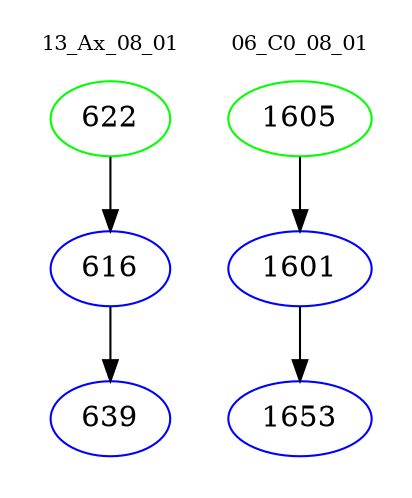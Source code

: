 digraph{
subgraph cluster_0 {
color = white
label = "13_Ax_08_01";
fontsize=10;
T0_622 [label="622", color="green"]
T0_622 -> T0_616 [color="black"]
T0_616 [label="616", color="blue"]
T0_616 -> T0_639 [color="black"]
T0_639 [label="639", color="blue"]
}
subgraph cluster_1 {
color = white
label = "06_C0_08_01";
fontsize=10;
T1_1605 [label="1605", color="green"]
T1_1605 -> T1_1601 [color="black"]
T1_1601 [label="1601", color="blue"]
T1_1601 -> T1_1653 [color="black"]
T1_1653 [label="1653", color="blue"]
}
}
